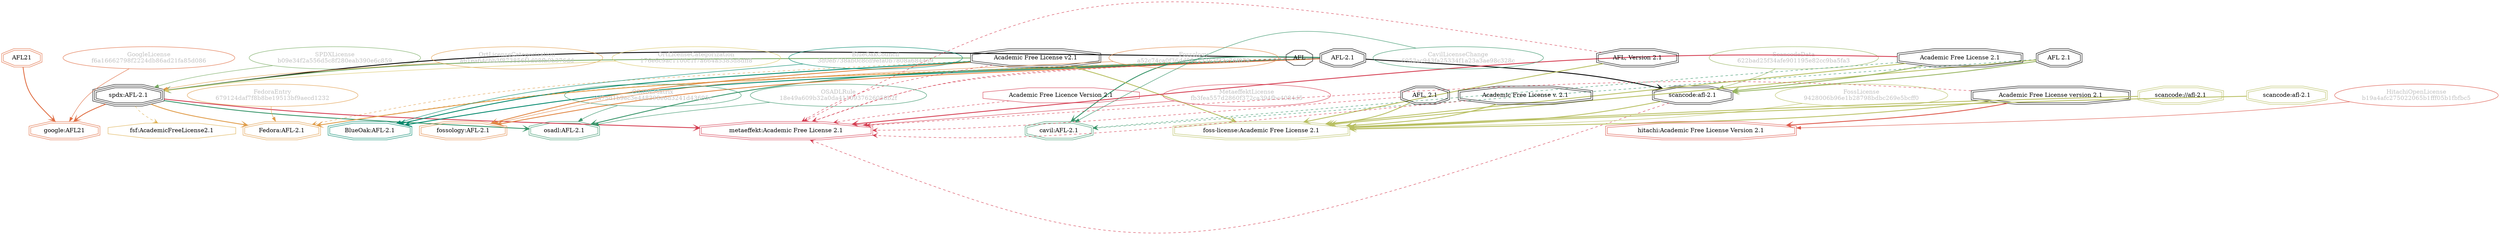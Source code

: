 strict digraph {
    node [shape=box];
    graph [splines=curved];
    59 [label="SPDXLicense\nb09e34f2a556d5c8f280eab390e6c859"
       ,fontcolor=gray
       ,color="#78ab63"
       ,fillcolor="beige;1"
       ,shape=ellipse];
    60 [label="spdx:AFL-2.1"
       ,shape=tripleoctagon];
    61 [label="AFL-2.1"
       ,shape=doubleoctagon];
    62 [label="Academic Free License v2.1"
       ,shape=doubleoctagon];
    4951 [label="GoogleLicense\nf6a16662798f2224db86ad21fa85d086"
         ,fontcolor=gray
         ,color="#e06f45"
         ,fillcolor="beige;1"
         ,shape=ellipse];
    4952 [label="google:AFL21"
         ,color="#e06f45"
         ,shape=doubleoctagon];
    4953 [label=AFL21
         ,color="#e06f45"
         ,shape=doubleoctagon];
    5294 [label=AFL,shape=octagon];
    5296 [label="FedoraEntry\n679124daf7f8b8be19513bf9aecd1232"
         ,fontcolor=gray
         ,color="#e09d4b"
         ,fillcolor="beige;1"
         ,shape=ellipse];
    5297 [label="Fedora:AFL-2.1"
         ,color="#e09d4b"
         ,shape=doubleoctagon];
    8227 [label="BlueOakCouncil\n3d0eb738ab0c8cd9efa0b7808a684459"
         ,fontcolor=gray
         ,color="#00876c"
         ,fillcolor="beige;1"
         ,shape=ellipse];
    8228 [label="BlueOak:AFL-2.1"
         ,color="#00876c"
         ,shape=doubleoctagon];
    8953 [label="OSADLRule\n18e49a609b32a0da4110937626058b2f"
         ,fontcolor=gray
         ,color="#379469"
         ,fillcolor="beige;1"
         ,shape=ellipse];
    8954 [label="osadl:AFL-2.1"
         ,color="#379469"
         ,shape=doubleoctagon];
    9288 [label="OSADLMatrix\n3d75d1b9ec3e448398e6d3241d43695c"
         ,fontcolor=gray
         ,color="#379469"
         ,fillcolor="beige;1"
         ,shape=ellipse];
    9542 [label="fsf:AcademicFreeLicense2.1"
         ,color="#deb256"
         ,shape=octagon];
    10890 [label="ScancodeData\n622bad25f34afe901195e82cc9ba5fa3"
          ,fontcolor=gray
          ,color="#98b561"
          ,fillcolor="beige;1"
          ,shape=ellipse];
    10891 [label="scancode:afl-2.1"
          ,shape=doubleoctagon];
    10892 [label="AFL 2.1"
          ,shape=doubleoctagon];
    10893 [label="Academic Free License 2.1"
          ,shape=doubleoctagon];
    25480 [label="Fossology\na52c74ca0f36dd08a233b2f32c76f879"
          ,fontcolor=gray
          ,color="#e18745"
          ,fillcolor="beige;1"
          ,shape=ellipse];
    25481 [label="fossology:AFL-2.1"
          ,color="#e18745"
          ,shape=doubleoctagon];
    27980 [label="OrtLicenseCategorization\na61ea64cbb3f873856f1d08fb9b376dd"
          ,fontcolor=gray
          ,color="#e09d4b"
          ,fillcolor="beige;1"
          ,shape=ellipse];
    34848 [label="OrtLicenseCategorization\n176e6c9ac1100c1f7a664a5383d8dff8"
          ,fontcolor=gray
          ,color="#dac767"
          ,fillcolor="beige;1"
          ,shape=ellipse];
    35836 [label="CavilLicenseChange\n6953ac943fa25334f1a23a3ae98c328c"
          ,fontcolor=gray
          ,color="#379469"
          ,fillcolor="beige;1"
          ,shape=ellipse];
    35837 [label="cavil:AFL-2.1"
          ,color="#379469"
          ,shape=doubleoctagon];
    38618 [label="MetaeffektLicense\nfb3fea557d2860f372ca394fbc4084d5"
          ,fontcolor=gray
          ,color="#d43d51"
          ,fillcolor="beige;1"
          ,shape=ellipse];
    38619 [label="metaeffekt:Academic Free License 2.1"
          ,color="#d43d51"
          ,shape=doubleoctagon];
    38620 [label="AFL, Version 2.1"
          ,shape=doubleoctagon];
    38621 [label="AFL, 2.1"
          ,shape=doubleoctagon];
    38622 [label="Academic Free License version 2.1"
          ,shape=doubleoctagon];
    38623 [label="Academic Free License v. 2.1"
          ,shape=doubleoctagon];
    38624 [label="Academic Free Licence Version 2.1"
          ,color="#d43d51"
          ,shape=octagon];
    50161 [label="FossLicense\n9428006b96e1b28798bdbc269e5bcff0"
          ,fontcolor=gray
          ,color="#b8bf62"
          ,fillcolor="beige;1"
          ,shape=ellipse];
    50162 [label="foss-license:Academic Free License 2.1"
          ,color="#b8bf62"
          ,shape=doubleoctagon];
    50163 [label="scancode://afl-2.1"
          ,color="#b8bf62"
          ,shape=doubleoctagon];
    50164 [label="scancode:afl-2.1"
          ,color="#b8bf62"
          ,shape=doubleoctagon];
    51395 [label="HitachiOpenLicense\nb19a4afc275022065b1fff05b1fbfbc5"
          ,fontcolor=gray
          ,color="#dc574a"
          ,fillcolor="beige;1"
          ,shape=ellipse];
    51396 [label="hitachi:Academic Free License Version 2.1"
          ,color="#dc574a"
          ,shape=doubleoctagon];
    59 -> 60 [weight=0.5
             ,color="#78ab63"];
    60 -> 4952 [style=bold
               ,arrowhead=vee
               ,weight=0.7
               ,color="#e06f45"];
    60 -> 5297 [style=bold
               ,arrowhead=vee
               ,weight=0.7
               ,color="#e09d4b"];
    60 -> 8954 [style=bold
               ,arrowhead=vee
               ,weight=0.7
               ,color="#379469"];
    60 -> 9542 [style=dashed
               ,arrowhead=vee
               ,weight=0.5
               ,color="#deb256"];
    60 -> 38619 [style=bold
                ,arrowhead=vee
                ,weight=0.7
                ,color="#d43d51"];
    61 -> 60 [style=bold
             ,arrowhead=vee
             ,weight=0.7];
    61 -> 5297 [style=bold
               ,arrowhead=vee
               ,weight=0.7
               ,color="#e09d4b"];
    61 -> 8228 [style=bold
               ,arrowhead=vee
               ,weight=0.7
               ,color="#00876c"];
    61 -> 8954 [style=bold
               ,arrowhead=vee
               ,weight=0.7
               ,color="#379469"];
    61 -> 10891 [style=bold
                ,arrowhead=vee
                ,weight=0.7];
    61 -> 25481 [style=bold
                ,arrowhead=vee
                ,weight=0.7
                ,color="#e18745"];
    61 -> 35837 [style=bold
                ,arrowhead=vee
                ,weight=0.7
                ,color="#379469"];
    61 -> 35837 [style=bold
                ,arrowhead=vee
                ,weight=0.7
                ,color="#379469"];
    61 -> 38619 [style=dashed
                ,arrowhead=vee
                ,weight=0.5
                ,color="#d43d51"];
    62 -> 60 [style=bold
             ,arrowhead=vee
             ,weight=0.7
             ,color="#78ab63"];
    62 -> 5297 [style=dashed
               ,arrowhead=vee
               ,weight=0.5
               ,color="#e09d4b"];
    62 -> 8228 [style=bold
               ,arrowhead=vee
               ,weight=0.7
               ,color="#00876c"];
    62 -> 25481 [style=bold
                ,arrowhead=vee
                ,weight=0.7
                ,color="#e18745"];
    62 -> 38619 [style=dashed
                ,arrowhead=vee
                ,weight=0.5
                ,color="#d43d51"];
    62 -> 50162 [style=bold
                ,arrowhead=vee
                ,weight=0.7
                ,color="#b8bf62"];
    4951 -> 4952 [weight=0.5
                 ,color="#e06f45"];
    4953 -> 4952 [style=bold
                 ,arrowhead=vee
                 ,weight=0.7
                 ,color="#e06f45"];
    5294 -> 5297 [style=dashed
                 ,arrowhead=vee
                 ,weight=0.5
                 ,color="#e09d4b"];
    5294 -> 38619 [style=dashed
                  ,arrowhead=vee
                  ,weight=0.5
                  ,color="#d43d51"];
    5296 -> 5297 [weight=0.5
                 ,color="#e09d4b"];
    8227 -> 8228 [weight=0.5
                 ,color="#00876c"];
    8953 -> 8954 [weight=0.5
                 ,color="#379469"];
    9288 -> 8954 [weight=0.5
                 ,color="#379469"];
    10890 -> 10891 [weight=0.5
                   ,color="#98b561"];
    10891 -> 38619 [style=dashed
                   ,arrowhead=vee
                   ,weight=0.5
                   ,color="#d43d51"];
    10891 -> 50162 [style=bold
                   ,arrowhead=vee
                   ,weight=0.7
                   ,color="#b8bf62"];
    10892 -> 10891 [style=bold
                   ,arrowhead=vee
                   ,weight=0.7
                   ,color="#98b561"];
    10892 -> 35837 [style=dashed
                   ,arrowhead=vee
                   ,weight=0.5
                   ,color="#379469"];
    10892 -> 50162 [style=bold
                   ,arrowhead=vee
                   ,weight=0.7
                   ,color="#b8bf62"];
    10893 -> 10891 [style=bold
                   ,arrowhead=vee
                   ,weight=0.7
                   ,color="#98b561"];
    10893 -> 35837 [style=dashed
                   ,arrowhead=vee
                   ,weight=0.5
                   ,color="#379469"];
    10893 -> 38619 [style=bold
                   ,arrowhead=vee
                   ,weight=0.7
                   ,color="#d43d51"];
    10893 -> 50162 [style=bold
                   ,arrowhead=vee
                   ,weight=0.7
                   ,color="#b8bf62"];
    25480 -> 25481 [weight=0.5
                   ,color="#e18745"];
    27980 -> 60 [weight=0.5
                ,color="#e09d4b"];
    34848 -> 60 [weight=0.5
                ,color="#dac767"];
    35836 -> 35837 [weight=0.5
                   ,color="#379469"];
    38618 -> 38619 [weight=0.5
                   ,color="#d43d51"];
    38620 -> 38619 [style=dashed
                   ,arrowhead=vee
                   ,weight=0.5
                   ,color="#d43d51"];
    38620 -> 50162 [style=bold
                   ,arrowhead=vee
                   ,weight=0.7
                   ,color="#b8bf62"];
    38621 -> 38619 [style=dashed
                   ,arrowhead=vee
                   ,weight=0.5
                   ,color="#d43d51"];
    38621 -> 50162 [style=bold
                   ,arrowhead=vee
                   ,weight=0.7
                   ,color="#b8bf62"];
    38622 -> 38619 [style=dashed
                   ,arrowhead=vee
                   ,weight=0.5
                   ,color="#d43d51"];
    38622 -> 50162 [style=bold
                   ,arrowhead=vee
                   ,weight=0.7
                   ,color="#b8bf62"];
    38622 -> 51396 [style=bold
                   ,arrowhead=vee
                   ,weight=0.7
                   ,color="#dc574a"];
    38623 -> 38619 [style=dashed
                   ,arrowhead=vee
                   ,weight=0.5
                   ,color="#d43d51"];
    38623 -> 50162 [style=bold
                   ,arrowhead=vee
                   ,weight=0.7
                   ,color="#b8bf62"];
    38624 -> 38619 [style=dashed
                   ,arrowhead=vee
                   ,weight=0.5
                   ,color="#d43d51"];
    50161 -> 50162 [weight=0.5
                   ,color="#b8bf62"];
    50163 -> 50162 [style=bold
                   ,arrowhead=vee
                   ,weight=0.7
                   ,color="#b8bf62"];
    50164 -> 50162 [style=bold
                   ,arrowhead=vee
                   ,weight=0.7
                   ,color="#b8bf62"];
    51395 -> 51396 [weight=0.5
                   ,color="#dc574a"];
}
